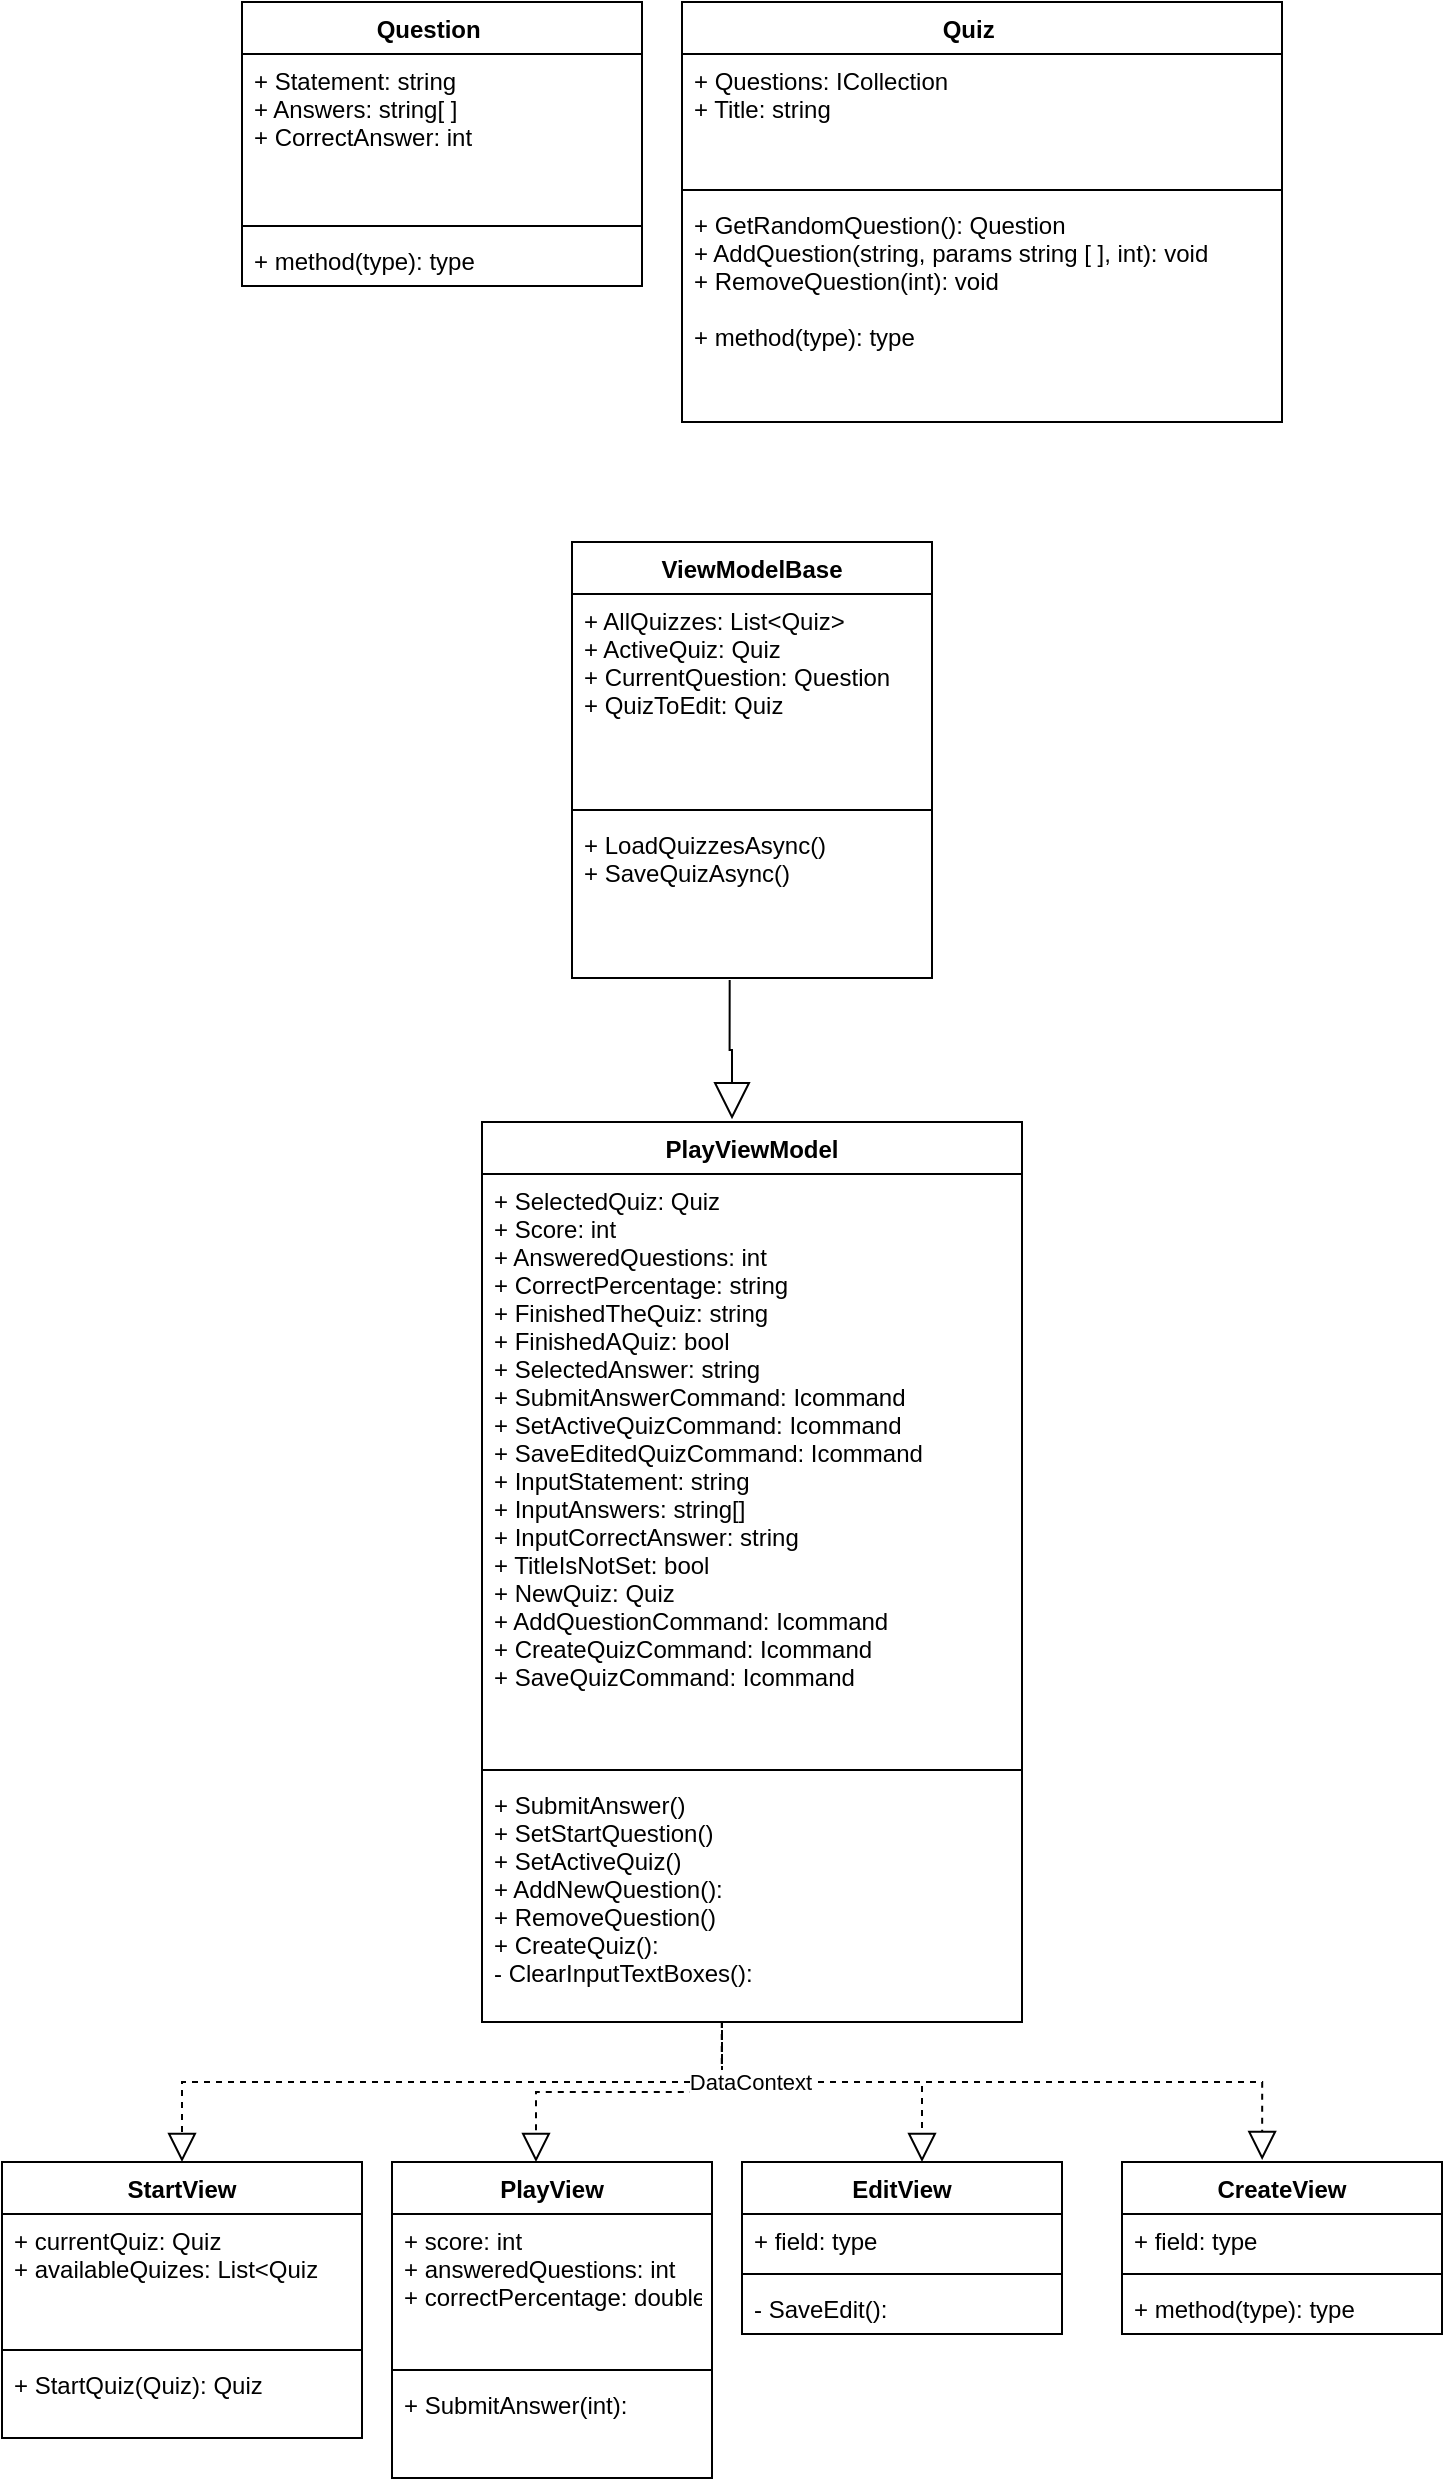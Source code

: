 <mxfile version="15.4.0" type="device"><diagram id="C5RBs43oDa-KdzZeNtuy" name="Page-1"><mxGraphModel dx="1086" dy="806" grid="1" gridSize="10" guides="1" tooltips="1" connect="1" arrows="1" fold="1" page="1" pageScale="1" pageWidth="827" pageHeight="1169" math="0" shadow="0"><root><mxCell id="WIyWlLk6GJQsqaUBKTNV-0"/><mxCell id="WIyWlLk6GJQsqaUBKTNV-1" parent="WIyWlLk6GJQsqaUBKTNV-0"/><mxCell id="wVLW30h6Ibp1Y0p4Z9Tv-8" value="Quiz    " style="swimlane;fontStyle=1;align=center;verticalAlign=top;childLayout=stackLayout;horizontal=1;startSize=26;horizontalStack=0;resizeParent=1;resizeParentMax=0;resizeLast=0;collapsible=1;marginBottom=0;" parent="WIyWlLk6GJQsqaUBKTNV-1" vertex="1"><mxGeometry x="350" y="10" width="300" height="210" as="geometry"/></mxCell><mxCell id="wVLW30h6Ibp1Y0p4Z9Tv-9" value="+ Questions: ICollection&#10;+ Title: string&#10;&#10;" style="text;strokeColor=none;fillColor=none;align=left;verticalAlign=top;spacingLeft=4;spacingRight=4;overflow=hidden;rotatable=0;points=[[0,0.5],[1,0.5]];portConstraint=eastwest;" parent="wVLW30h6Ibp1Y0p4Z9Tv-8" vertex="1"><mxGeometry y="26" width="300" height="64" as="geometry"/></mxCell><mxCell id="wVLW30h6Ibp1Y0p4Z9Tv-10" value="" style="line;strokeWidth=1;fillColor=none;align=left;verticalAlign=middle;spacingTop=-1;spacingLeft=3;spacingRight=3;rotatable=0;labelPosition=right;points=[];portConstraint=eastwest;" parent="wVLW30h6Ibp1Y0p4Z9Tv-8" vertex="1"><mxGeometry y="90" width="300" height="8" as="geometry"/></mxCell><mxCell id="wVLW30h6Ibp1Y0p4Z9Tv-11" value="+ GetRandomQuestion(): Question&#10;+ AddQuestion(string, params string [ ], int): void&#10;+ RemoveQuestion(int): void&#10;&#10;+ method(type): type" style="text;strokeColor=none;fillColor=none;align=left;verticalAlign=top;spacingLeft=4;spacingRight=4;overflow=hidden;rotatable=0;points=[[0,0.5],[1,0.5]];portConstraint=eastwest;" parent="wVLW30h6Ibp1Y0p4Z9Tv-8" vertex="1"><mxGeometry y="98" width="300" height="112" as="geometry"/></mxCell><mxCell id="wVLW30h6Ibp1Y0p4Z9Tv-12" value="Question    " style="swimlane;fontStyle=1;align=center;verticalAlign=top;childLayout=stackLayout;horizontal=1;startSize=26;horizontalStack=0;resizeParent=1;resizeParentMax=0;resizeLast=0;collapsible=1;marginBottom=0;" parent="WIyWlLk6GJQsqaUBKTNV-1" vertex="1"><mxGeometry x="130" y="10" width="200" height="142" as="geometry"/></mxCell><mxCell id="wVLW30h6Ibp1Y0p4Z9Tv-13" value="+ Statement: string&#10;+ Answers: string[ ]&#10;+ CorrectAnswer: int&#10;&#10;" style="text;strokeColor=none;fillColor=none;align=left;verticalAlign=top;spacingLeft=4;spacingRight=4;overflow=hidden;rotatable=0;points=[[0,0.5],[1,0.5]];portConstraint=eastwest;" parent="wVLW30h6Ibp1Y0p4Z9Tv-12" vertex="1"><mxGeometry y="26" width="200" height="82" as="geometry"/></mxCell><mxCell id="wVLW30h6Ibp1Y0p4Z9Tv-14" value="" style="line;strokeWidth=1;fillColor=none;align=left;verticalAlign=middle;spacingTop=-1;spacingLeft=3;spacingRight=3;rotatable=0;labelPosition=right;points=[];portConstraint=eastwest;" parent="wVLW30h6Ibp1Y0p4Z9Tv-12" vertex="1"><mxGeometry y="108" width="200" height="8" as="geometry"/></mxCell><mxCell id="wVLW30h6Ibp1Y0p4Z9Tv-15" value="+ method(type): type" style="text;strokeColor=none;fillColor=none;align=left;verticalAlign=top;spacingLeft=4;spacingRight=4;overflow=hidden;rotatable=0;points=[[0,0.5],[1,0.5]];portConstraint=eastwest;" parent="wVLW30h6Ibp1Y0p4Z9Tv-12" vertex="1"><mxGeometry y="116" width="200" height="26" as="geometry"/></mxCell><mxCell id="Wp9a6uLo2H8ft0hzYDt2-0" value="StartView" style="swimlane;fontStyle=1;align=center;verticalAlign=top;childLayout=stackLayout;horizontal=1;startSize=26;horizontalStack=0;resizeParent=1;resizeParentMax=0;resizeLast=0;collapsible=1;marginBottom=0;" parent="WIyWlLk6GJQsqaUBKTNV-1" vertex="1"><mxGeometry x="10" y="1090" width="180" height="138" as="geometry"/></mxCell><mxCell id="Wp9a6uLo2H8ft0hzYDt2-1" value="+ currentQuiz: Quiz&#10;+ availableQuizes: List&lt;Quiz&#10;" style="text;strokeColor=none;fillColor=none;align=left;verticalAlign=top;spacingLeft=4;spacingRight=4;overflow=hidden;rotatable=0;points=[[0,0.5],[1,0.5]];portConstraint=eastwest;" parent="Wp9a6uLo2H8ft0hzYDt2-0" vertex="1"><mxGeometry y="26" width="180" height="64" as="geometry"/></mxCell><mxCell id="Wp9a6uLo2H8ft0hzYDt2-2" value="" style="line;strokeWidth=1;fillColor=none;align=left;verticalAlign=middle;spacingTop=-1;spacingLeft=3;spacingRight=3;rotatable=0;labelPosition=right;points=[];portConstraint=eastwest;" parent="Wp9a6uLo2H8ft0hzYDt2-0" vertex="1"><mxGeometry y="90" width="180" height="8" as="geometry"/></mxCell><mxCell id="Wp9a6uLo2H8ft0hzYDt2-3" value="+ StartQuiz(Quiz): Quiz" style="text;strokeColor=none;fillColor=none;align=left;verticalAlign=top;spacingLeft=4;spacingRight=4;overflow=hidden;rotatable=0;points=[[0,0.5],[1,0.5]];portConstraint=eastwest;" parent="Wp9a6uLo2H8ft0hzYDt2-0" vertex="1"><mxGeometry y="98" width="180" height="40" as="geometry"/></mxCell><mxCell id="Wp9a6uLo2H8ft0hzYDt2-4" value="PlayView" style="swimlane;fontStyle=1;align=center;verticalAlign=top;childLayout=stackLayout;horizontal=1;startSize=26;horizontalStack=0;resizeParent=1;resizeParentMax=0;resizeLast=0;collapsible=1;marginBottom=0;" parent="WIyWlLk6GJQsqaUBKTNV-1" vertex="1"><mxGeometry x="205" y="1090" width="160" height="158" as="geometry"/></mxCell><mxCell id="Wp9a6uLo2H8ft0hzYDt2-5" value="+ score: int&#10;+ answeredQuestions: int&#10;+ correctPercentage: double&#10;" style="text;strokeColor=none;fillColor=none;align=left;verticalAlign=top;spacingLeft=4;spacingRight=4;overflow=hidden;rotatable=0;points=[[0,0.5],[1,0.5]];portConstraint=eastwest;" parent="Wp9a6uLo2H8ft0hzYDt2-4" vertex="1"><mxGeometry y="26" width="160" height="74" as="geometry"/></mxCell><mxCell id="Wp9a6uLo2H8ft0hzYDt2-6" value="" style="line;strokeWidth=1;fillColor=none;align=left;verticalAlign=middle;spacingTop=-1;spacingLeft=3;spacingRight=3;rotatable=0;labelPosition=right;points=[];portConstraint=eastwest;" parent="Wp9a6uLo2H8ft0hzYDt2-4" vertex="1"><mxGeometry y="100" width="160" height="8" as="geometry"/></mxCell><mxCell id="Wp9a6uLo2H8ft0hzYDt2-7" value="+ SubmitAnswer(int): " style="text;strokeColor=none;fillColor=none;align=left;verticalAlign=top;spacingLeft=4;spacingRight=4;overflow=hidden;rotatable=0;points=[[0,0.5],[1,0.5]];portConstraint=eastwest;" parent="Wp9a6uLo2H8ft0hzYDt2-4" vertex="1"><mxGeometry y="108" width="160" height="50" as="geometry"/></mxCell><mxCell id="Wp9a6uLo2H8ft0hzYDt2-8" value="EditView" style="swimlane;fontStyle=1;align=center;verticalAlign=top;childLayout=stackLayout;horizontal=1;startSize=26;horizontalStack=0;resizeParent=1;resizeParentMax=0;resizeLast=0;collapsible=1;marginBottom=0;" parent="WIyWlLk6GJQsqaUBKTNV-1" vertex="1"><mxGeometry x="380" y="1090" width="160" height="86" as="geometry"/></mxCell><mxCell id="Wp9a6uLo2H8ft0hzYDt2-9" value="+ field: type" style="text;strokeColor=none;fillColor=none;align=left;verticalAlign=top;spacingLeft=4;spacingRight=4;overflow=hidden;rotatable=0;points=[[0,0.5],[1,0.5]];portConstraint=eastwest;" parent="Wp9a6uLo2H8ft0hzYDt2-8" vertex="1"><mxGeometry y="26" width="160" height="26" as="geometry"/></mxCell><mxCell id="Wp9a6uLo2H8ft0hzYDt2-10" value="" style="line;strokeWidth=1;fillColor=none;align=left;verticalAlign=middle;spacingTop=-1;spacingLeft=3;spacingRight=3;rotatable=0;labelPosition=right;points=[];portConstraint=eastwest;" parent="Wp9a6uLo2H8ft0hzYDt2-8" vertex="1"><mxGeometry y="52" width="160" height="8" as="geometry"/></mxCell><mxCell id="Wp9a6uLo2H8ft0hzYDt2-11" value="- SaveEdit():" style="text;strokeColor=none;fillColor=none;align=left;verticalAlign=top;spacingLeft=4;spacingRight=4;overflow=hidden;rotatable=0;points=[[0,0.5],[1,0.5]];portConstraint=eastwest;" parent="Wp9a6uLo2H8ft0hzYDt2-8" vertex="1"><mxGeometry y="60" width="160" height="26" as="geometry"/></mxCell><mxCell id="Wp9a6uLo2H8ft0hzYDt2-20" value="ViewModelBase" style="swimlane;fontStyle=1;align=center;verticalAlign=top;childLayout=stackLayout;horizontal=1;startSize=26;horizontalStack=0;resizeParent=1;resizeParentMax=0;resizeLast=0;collapsible=1;marginBottom=0;" parent="WIyWlLk6GJQsqaUBKTNV-1" vertex="1"><mxGeometry x="295" y="280" width="180" height="218" as="geometry"/></mxCell><mxCell id="Wp9a6uLo2H8ft0hzYDt2-21" value="+ AllQuizzes: List&lt;Quiz&gt;&#10;+ ActiveQuiz: Quiz&#10;+ CurrentQuestion: Question&#10;+ QuizToEdit: Quiz&#10;&#10;" style="text;strokeColor=none;fillColor=none;align=left;verticalAlign=top;spacingLeft=4;spacingRight=4;overflow=hidden;rotatable=0;points=[[0,0.5],[1,0.5]];portConstraint=eastwest;" parent="Wp9a6uLo2H8ft0hzYDt2-20" vertex="1"><mxGeometry y="26" width="180" height="104" as="geometry"/></mxCell><mxCell id="Wp9a6uLo2H8ft0hzYDt2-22" value="" style="line;strokeWidth=1;fillColor=none;align=left;verticalAlign=middle;spacingTop=-1;spacingLeft=3;spacingRight=3;rotatable=0;labelPosition=right;points=[];portConstraint=eastwest;" parent="Wp9a6uLo2H8ft0hzYDt2-20" vertex="1"><mxGeometry y="130" width="180" height="8" as="geometry"/></mxCell><mxCell id="Wp9a6uLo2H8ft0hzYDt2-23" value="+ LoadQuizzesAsync()&#10;+ SaveQuizAsync()" style="text;strokeColor=none;fillColor=none;align=left;verticalAlign=top;spacingLeft=4;spacingRight=4;overflow=hidden;rotatable=0;points=[[0,0.5],[1,0.5]];portConstraint=eastwest;" parent="Wp9a6uLo2H8ft0hzYDt2-20" vertex="1"><mxGeometry y="138" width="180" height="80" as="geometry"/></mxCell><mxCell id="-cOG0s1fsE6YPxp20JGD-0" value="PlayViewModel" style="swimlane;fontStyle=1;align=center;verticalAlign=top;childLayout=stackLayout;horizontal=1;startSize=26;horizontalStack=0;resizeParent=1;resizeParentMax=0;resizeLast=0;collapsible=1;marginBottom=0;" parent="WIyWlLk6GJQsqaUBKTNV-1" vertex="1"><mxGeometry x="250" y="570" width="270" height="450" as="geometry"/></mxCell><mxCell id="-cOG0s1fsE6YPxp20JGD-1" value="+ SelectedQuiz: Quiz&#10;+ Score: int&#10;+ AnsweredQuestions: int&#10;+ CorrectPercentage: string&#10;+ FinishedTheQuiz: string&#10;+ FinishedAQuiz: bool&#10;+ SelectedAnswer: string&#10;+ SubmitAnswerCommand: Icommand&#10;+ SetActiveQuizCommand: Icommand&#10;+ SaveEditedQuizCommand: Icommand&#10;+ InputStatement: string&#10;+ InputAnswers: string[]&#10;+ InputCorrectAnswer: string&#10;+ TitleIsNotSet: bool&#10;+ NewQuiz: Quiz&#10;+ AddQuestionCommand: Icommand&#10;+ CreateQuizCommand: Icommand&#10;+ SaveQuizCommand: Icommand&#10;" style="text;strokeColor=none;fillColor=none;align=left;verticalAlign=top;spacingLeft=4;spacingRight=4;overflow=hidden;rotatable=0;points=[[0,0.5],[1,0.5]];portConstraint=eastwest;" parent="-cOG0s1fsE6YPxp20JGD-0" vertex="1"><mxGeometry y="26" width="270" height="294" as="geometry"/></mxCell><mxCell id="-cOG0s1fsE6YPxp20JGD-2" value="" style="line;strokeWidth=1;fillColor=none;align=left;verticalAlign=middle;spacingTop=-1;spacingLeft=3;spacingRight=3;rotatable=0;labelPosition=right;points=[];portConstraint=eastwest;" parent="-cOG0s1fsE6YPxp20JGD-0" vertex="1"><mxGeometry y="320" width="270" height="8" as="geometry"/></mxCell><mxCell id="-cOG0s1fsE6YPxp20JGD-3" value="+ SubmitAnswer()&#10;+ SetStartQuestion()&#10;+ SetActiveQuiz()&#10;+ AddNewQuestion():&#10;+ RemoveQuestion()&#10;+ CreateQuiz():&#10;- ClearInputTextBoxes():&#10;" style="text;strokeColor=none;fillColor=none;align=left;verticalAlign=top;spacingLeft=4;spacingRight=4;overflow=hidden;rotatable=0;points=[[0,0.5],[1,0.5]];portConstraint=eastwest;" parent="-cOG0s1fsE6YPxp20JGD-0" vertex="1"><mxGeometry y="328" width="270" height="122" as="geometry"/></mxCell><mxCell id="-cOG0s1fsE6YPxp20JGD-4" value="CreateView" style="swimlane;fontStyle=1;align=center;verticalAlign=top;childLayout=stackLayout;horizontal=1;startSize=26;horizontalStack=0;resizeParent=1;resizeParentMax=0;resizeLast=0;collapsible=1;marginBottom=0;" parent="WIyWlLk6GJQsqaUBKTNV-1" vertex="1"><mxGeometry x="570" y="1090" width="160" height="86" as="geometry"/></mxCell><mxCell id="-cOG0s1fsE6YPxp20JGD-5" value="+ field: type" style="text;strokeColor=none;fillColor=none;align=left;verticalAlign=top;spacingLeft=4;spacingRight=4;overflow=hidden;rotatable=0;points=[[0,0.5],[1,0.5]];portConstraint=eastwest;" parent="-cOG0s1fsE6YPxp20JGD-4" vertex="1"><mxGeometry y="26" width="160" height="26" as="geometry"/></mxCell><mxCell id="-cOG0s1fsE6YPxp20JGD-6" value="" style="line;strokeWidth=1;fillColor=none;align=left;verticalAlign=middle;spacingTop=-1;spacingLeft=3;spacingRight=3;rotatable=0;labelPosition=right;points=[];portConstraint=eastwest;" parent="-cOG0s1fsE6YPxp20JGD-4" vertex="1"><mxGeometry y="52" width="160" height="8" as="geometry"/></mxCell><mxCell id="-cOG0s1fsE6YPxp20JGD-7" value="+ method(type): type" style="text;strokeColor=none;fillColor=none;align=left;verticalAlign=top;spacingLeft=4;spacingRight=4;overflow=hidden;rotatable=0;points=[[0,0.5],[1,0.5]];portConstraint=eastwest;" parent="-cOG0s1fsE6YPxp20JGD-4" vertex="1"><mxGeometry y="60" width="160" height="26" as="geometry"/></mxCell><mxCell id="U-kh2bphrkPapn7x4__f-4" value="" style="endArrow=block;endSize=16;endFill=0;html=1;rounded=0;edgeStyle=orthogonalEdgeStyle;entryX=0.463;entryY=-0.003;entryDx=0;entryDy=0;entryPerimeter=0;exitX=0.438;exitY=1.013;exitDx=0;exitDy=0;exitPerimeter=0;" parent="WIyWlLk6GJQsqaUBKTNV-1" source="Wp9a6uLo2H8ft0hzYDt2-23" target="-cOG0s1fsE6YPxp20JGD-0" edge="1"><mxGeometry width="160" relative="1" as="geometry"><mxPoint x="500" y="520" as="sourcePoint"/><mxPoint x="660" y="520" as="targetPoint"/></mxGeometry></mxCell><mxCell id="cQkKNvLRK4apyffr-fsB-20" value="" style="endArrow=block;dashed=1;endFill=0;endSize=12;html=1;rounded=0;edgeStyle=orthogonalEdgeStyle;entryX=0.5;entryY=0;entryDx=0;entryDy=0;" parent="WIyWlLk6GJQsqaUBKTNV-1" target="Wp9a6uLo2H8ft0hzYDt2-0" edge="1"><mxGeometry width="160" relative="1" as="geometry"><mxPoint x="370" y="1024" as="sourcePoint"/><mxPoint x="490" y="910" as="targetPoint"/><Array as="points"><mxPoint x="370" y="1050"/><mxPoint x="100" y="1050"/></Array></mxGeometry></mxCell><mxCell id="cQkKNvLRK4apyffr-fsB-21" value="" style="endArrow=block;dashed=1;endFill=0;endSize=12;html=1;rounded=0;edgeStyle=orthogonalEdgeStyle;entryX=0.45;entryY=0;entryDx=0;entryDy=0;entryPerimeter=0;exitX=0.444;exitY=1;exitDx=0;exitDy=0;exitPerimeter=0;" parent="WIyWlLk6GJQsqaUBKTNV-1" source="-cOG0s1fsE6YPxp20JGD-3" target="Wp9a6uLo2H8ft0hzYDt2-4" edge="1"><mxGeometry width="160" relative="1" as="geometry"><mxPoint x="330" y="910" as="sourcePoint"/><mxPoint x="490" y="910" as="targetPoint"/><Array as="points"><mxPoint x="370" y="1055"/><mxPoint x="277" y="1055"/></Array></mxGeometry></mxCell><mxCell id="cQkKNvLRK4apyffr-fsB-22" value="" style="endArrow=block;dashed=1;endFill=0;endSize=12;html=1;rounded=0;edgeStyle=orthogonalEdgeStyle;" parent="WIyWlLk6GJQsqaUBKTNV-1" target="Wp9a6uLo2H8ft0hzYDt2-8" edge="1"><mxGeometry width="160" relative="1" as="geometry"><mxPoint x="370" y="1020" as="sourcePoint"/><mxPoint x="470" y="1060" as="targetPoint"/><Array as="points"><mxPoint x="370" y="1050"/><mxPoint x="470" y="1050"/></Array></mxGeometry></mxCell><mxCell id="cQkKNvLRK4apyffr-fsB-23" value="" style="endArrow=block;dashed=1;endFill=0;endSize=12;html=1;rounded=0;edgeStyle=orthogonalEdgeStyle;entryX=0.438;entryY=-0.012;entryDx=0;entryDy=0;entryPerimeter=0;" parent="WIyWlLk6GJQsqaUBKTNV-1" target="-cOG0s1fsE6YPxp20JGD-4" edge="1"><mxGeometry width="160" relative="1" as="geometry"><mxPoint x="370" y="1020" as="sourcePoint"/><mxPoint x="490" y="910" as="targetPoint"/><Array as="points"><mxPoint x="370" y="1050"/><mxPoint x="640" y="1050"/></Array></mxGeometry></mxCell><mxCell id="cQkKNvLRK4apyffr-fsB-25" value="DataContext" style="edgeLabel;html=1;align=center;verticalAlign=middle;resizable=0;points=[];" parent="cQkKNvLRK4apyffr-fsB-23" vertex="1" connectable="0"><mxGeometry x="-0.741" relative="1" as="geometry"><mxPoint as="offset"/></mxGeometry></mxCell></root></mxGraphModel></diagram></mxfile>